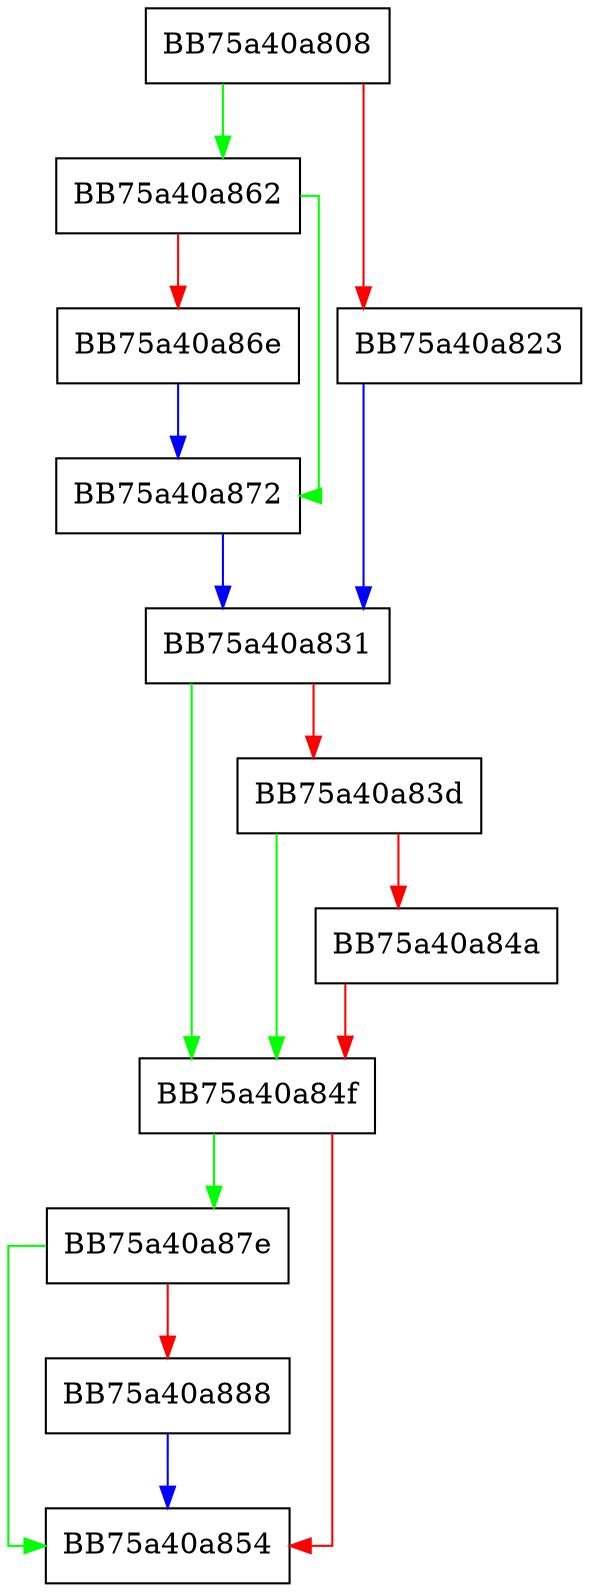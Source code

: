 digraph GetData {
  node [shape="box"];
  graph [splines=ortho];
  BB75a40a808 -> BB75a40a862 [color="green"];
  BB75a40a808 -> BB75a40a823 [color="red"];
  BB75a40a823 -> BB75a40a831 [color="blue"];
  BB75a40a831 -> BB75a40a84f [color="green"];
  BB75a40a831 -> BB75a40a83d [color="red"];
  BB75a40a83d -> BB75a40a84f [color="green"];
  BB75a40a83d -> BB75a40a84a [color="red"];
  BB75a40a84a -> BB75a40a84f [color="red"];
  BB75a40a84f -> BB75a40a87e [color="green"];
  BB75a40a84f -> BB75a40a854 [color="red"];
  BB75a40a862 -> BB75a40a872 [color="green"];
  BB75a40a862 -> BB75a40a86e [color="red"];
  BB75a40a86e -> BB75a40a872 [color="blue"];
  BB75a40a872 -> BB75a40a831 [color="blue"];
  BB75a40a87e -> BB75a40a854 [color="green"];
  BB75a40a87e -> BB75a40a888 [color="red"];
  BB75a40a888 -> BB75a40a854 [color="blue"];
}